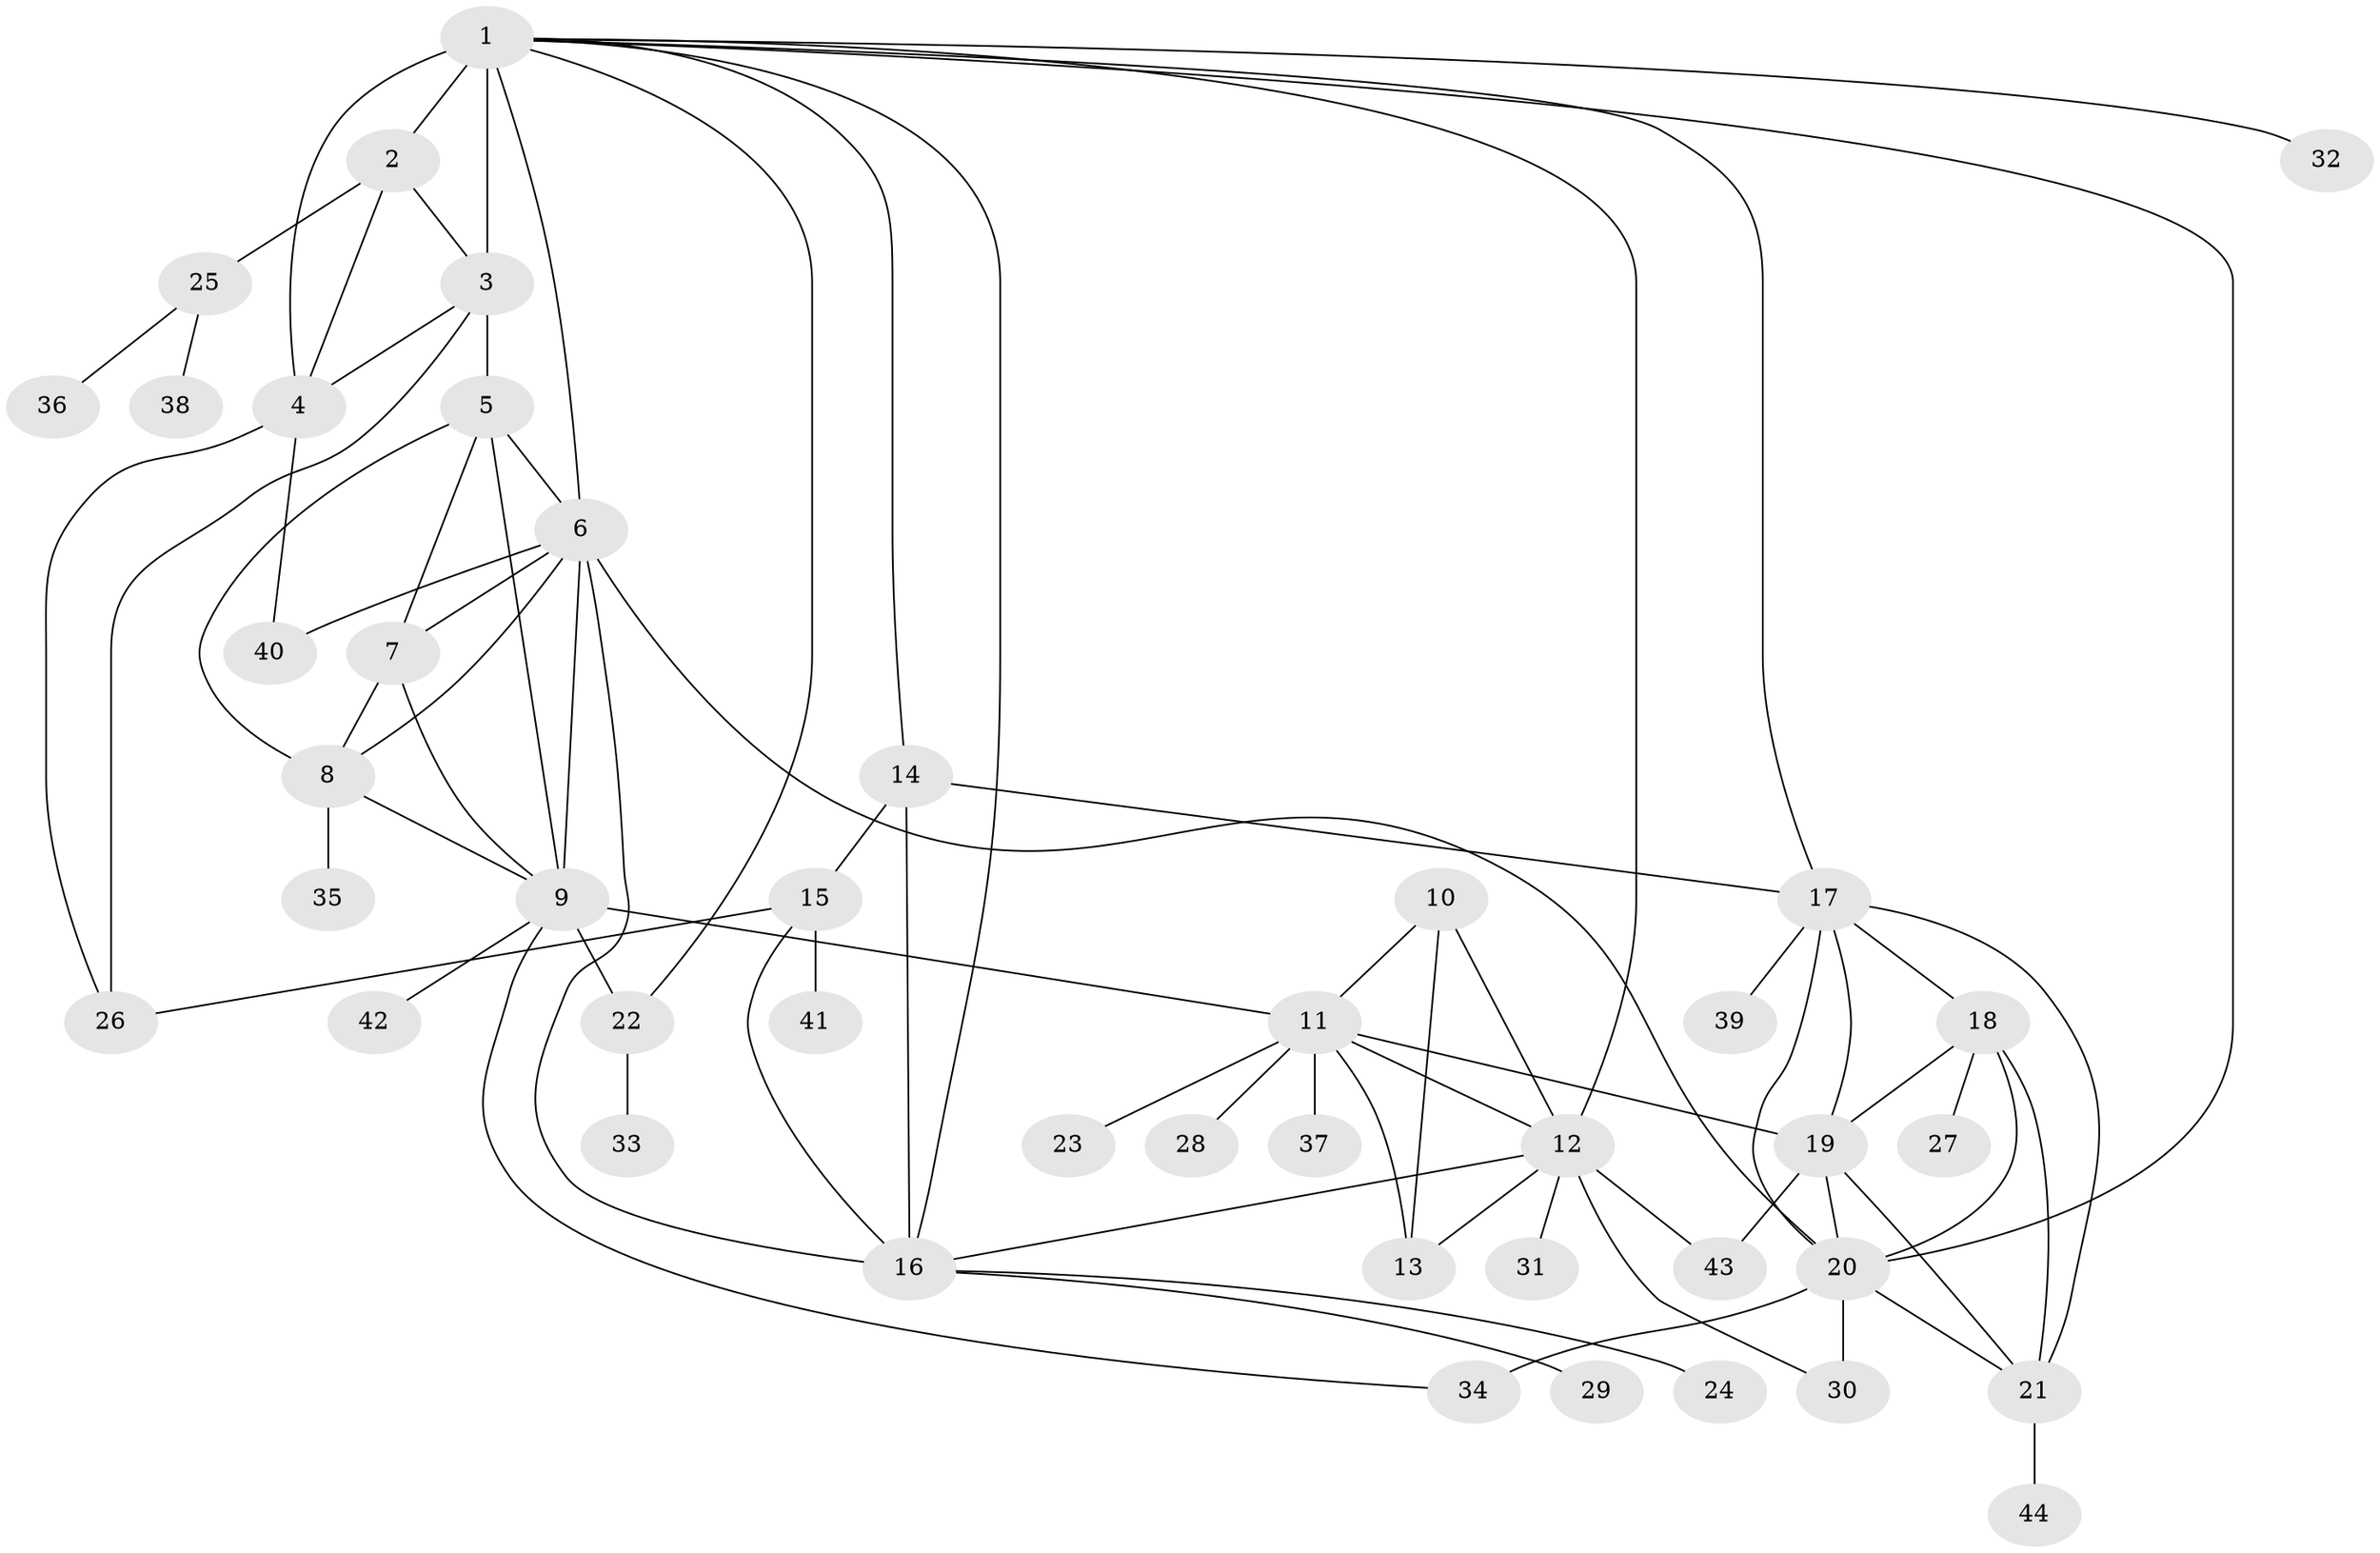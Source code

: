 // original degree distribution, {5: 0.027522935779816515, 9: 0.027522935779816515, 7: 0.03669724770642202, 12: 0.03669724770642202, 6: 0.03669724770642202, 13: 0.009174311926605505, 4: 0.03669724770642202, 8: 0.01834862385321101, 10: 0.009174311926605505, 1: 0.5321100917431193, 2: 0.2018348623853211, 3: 0.027522935779816515}
// Generated by graph-tools (version 1.1) at 2025/52/03/04/25 22:52:39]
// undirected, 44 vertices, 78 edges
graph export_dot {
  node [color=gray90,style=filled];
  1;
  2;
  3;
  4;
  5;
  6;
  7;
  8;
  9;
  10;
  11;
  12;
  13;
  14;
  15;
  16;
  17;
  18;
  19;
  20;
  21;
  22;
  23;
  24;
  25;
  26;
  27;
  28;
  29;
  30;
  31;
  32;
  33;
  34;
  35;
  36;
  37;
  38;
  39;
  40;
  41;
  42;
  43;
  44;
  1 -- 2 [weight=2.0];
  1 -- 3 [weight=7.0];
  1 -- 4 [weight=2.0];
  1 -- 6 [weight=1.0];
  1 -- 12 [weight=1.0];
  1 -- 14 [weight=1.0];
  1 -- 16 [weight=1.0];
  1 -- 17 [weight=1.0];
  1 -- 20 [weight=1.0];
  1 -- 22 [weight=1.0];
  1 -- 32 [weight=1.0];
  2 -- 3 [weight=1.0];
  2 -- 4 [weight=1.0];
  2 -- 25 [weight=4.0];
  3 -- 4 [weight=1.0];
  3 -- 5 [weight=1.0];
  3 -- 26 [weight=1.0];
  4 -- 26 [weight=1.0];
  4 -- 40 [weight=1.0];
  5 -- 6 [weight=1.0];
  5 -- 7 [weight=1.0];
  5 -- 8 [weight=1.0];
  5 -- 9 [weight=1.0];
  6 -- 7 [weight=1.0];
  6 -- 8 [weight=1.0];
  6 -- 9 [weight=1.0];
  6 -- 16 [weight=1.0];
  6 -- 20 [weight=1.0];
  6 -- 40 [weight=1.0];
  7 -- 8 [weight=1.0];
  7 -- 9 [weight=1.0];
  8 -- 9 [weight=1.0];
  8 -- 35 [weight=1.0];
  9 -- 11 [weight=1.0];
  9 -- 22 [weight=5.0];
  9 -- 34 [weight=1.0];
  9 -- 42 [weight=1.0];
  10 -- 11 [weight=2.0];
  10 -- 12 [weight=2.0];
  10 -- 13 [weight=2.0];
  11 -- 12 [weight=1.0];
  11 -- 13 [weight=1.0];
  11 -- 19 [weight=1.0];
  11 -- 23 [weight=1.0];
  11 -- 28 [weight=1.0];
  11 -- 37 [weight=3.0];
  12 -- 13 [weight=1.0];
  12 -- 16 [weight=1.0];
  12 -- 30 [weight=1.0];
  12 -- 31 [weight=1.0];
  12 -- 43 [weight=1.0];
  14 -- 15 [weight=3.0];
  14 -- 16 [weight=3.0];
  14 -- 17 [weight=1.0];
  15 -- 16 [weight=1.0];
  15 -- 26 [weight=1.0];
  15 -- 41 [weight=1.0];
  16 -- 24 [weight=1.0];
  16 -- 29 [weight=1.0];
  17 -- 18 [weight=1.0];
  17 -- 19 [weight=1.0];
  17 -- 20 [weight=1.0];
  17 -- 21 [weight=1.0];
  17 -- 39 [weight=1.0];
  18 -- 19 [weight=1.0];
  18 -- 20 [weight=1.0];
  18 -- 21 [weight=1.0];
  18 -- 27 [weight=1.0];
  19 -- 20 [weight=1.0];
  19 -- 21 [weight=1.0];
  19 -- 43 [weight=1.0];
  20 -- 21 [weight=1.0];
  20 -- 30 [weight=1.0];
  20 -- 34 [weight=4.0];
  21 -- 44 [weight=1.0];
  22 -- 33 [weight=1.0];
  25 -- 36 [weight=1.0];
  25 -- 38 [weight=1.0];
}
